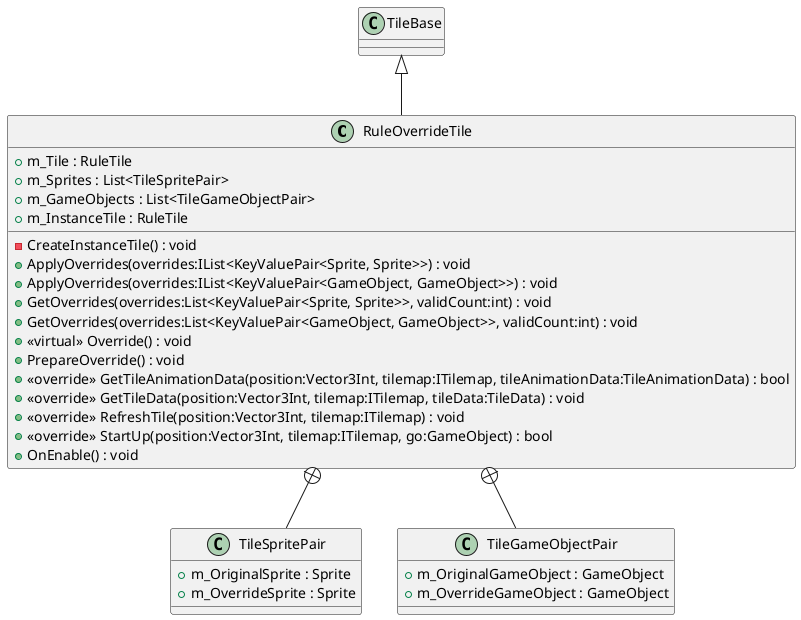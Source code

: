 @startuml
class RuleOverrideTile {
    + m_Tile : RuleTile
    + m_Sprites : List<TileSpritePair>
    + m_GameObjects : List<TileGameObjectPair>
    + m_InstanceTile : RuleTile
    - CreateInstanceTile() : void
    + ApplyOverrides(overrides:IList<KeyValuePair<Sprite, Sprite>>) : void
    + ApplyOverrides(overrides:IList<KeyValuePair<GameObject, GameObject>>) : void
    + GetOverrides(overrides:List<KeyValuePair<Sprite, Sprite>>, validCount:int) : void
    + GetOverrides(overrides:List<KeyValuePair<GameObject, GameObject>>, validCount:int) : void
    + <<virtual>> Override() : void
    + PrepareOverride() : void
    + <<override>> GetTileAnimationData(position:Vector3Int, tilemap:ITilemap, tileAnimationData:TileAnimationData) : bool
    + <<override>> GetTileData(position:Vector3Int, tilemap:ITilemap, tileData:TileData) : void
    + <<override>> RefreshTile(position:Vector3Int, tilemap:ITilemap) : void
    + <<override>> StartUp(position:Vector3Int, tilemap:ITilemap, go:GameObject) : bool
    + OnEnable() : void
}
class TileSpritePair {
    + m_OriginalSprite : Sprite
    + m_OverrideSprite : Sprite
}
class TileGameObjectPair {
    + m_OriginalGameObject : GameObject
    + m_OverrideGameObject : GameObject
}
TileBase <|-- RuleOverrideTile
RuleOverrideTile +-- TileSpritePair
RuleOverrideTile +-- TileGameObjectPair
@enduml
